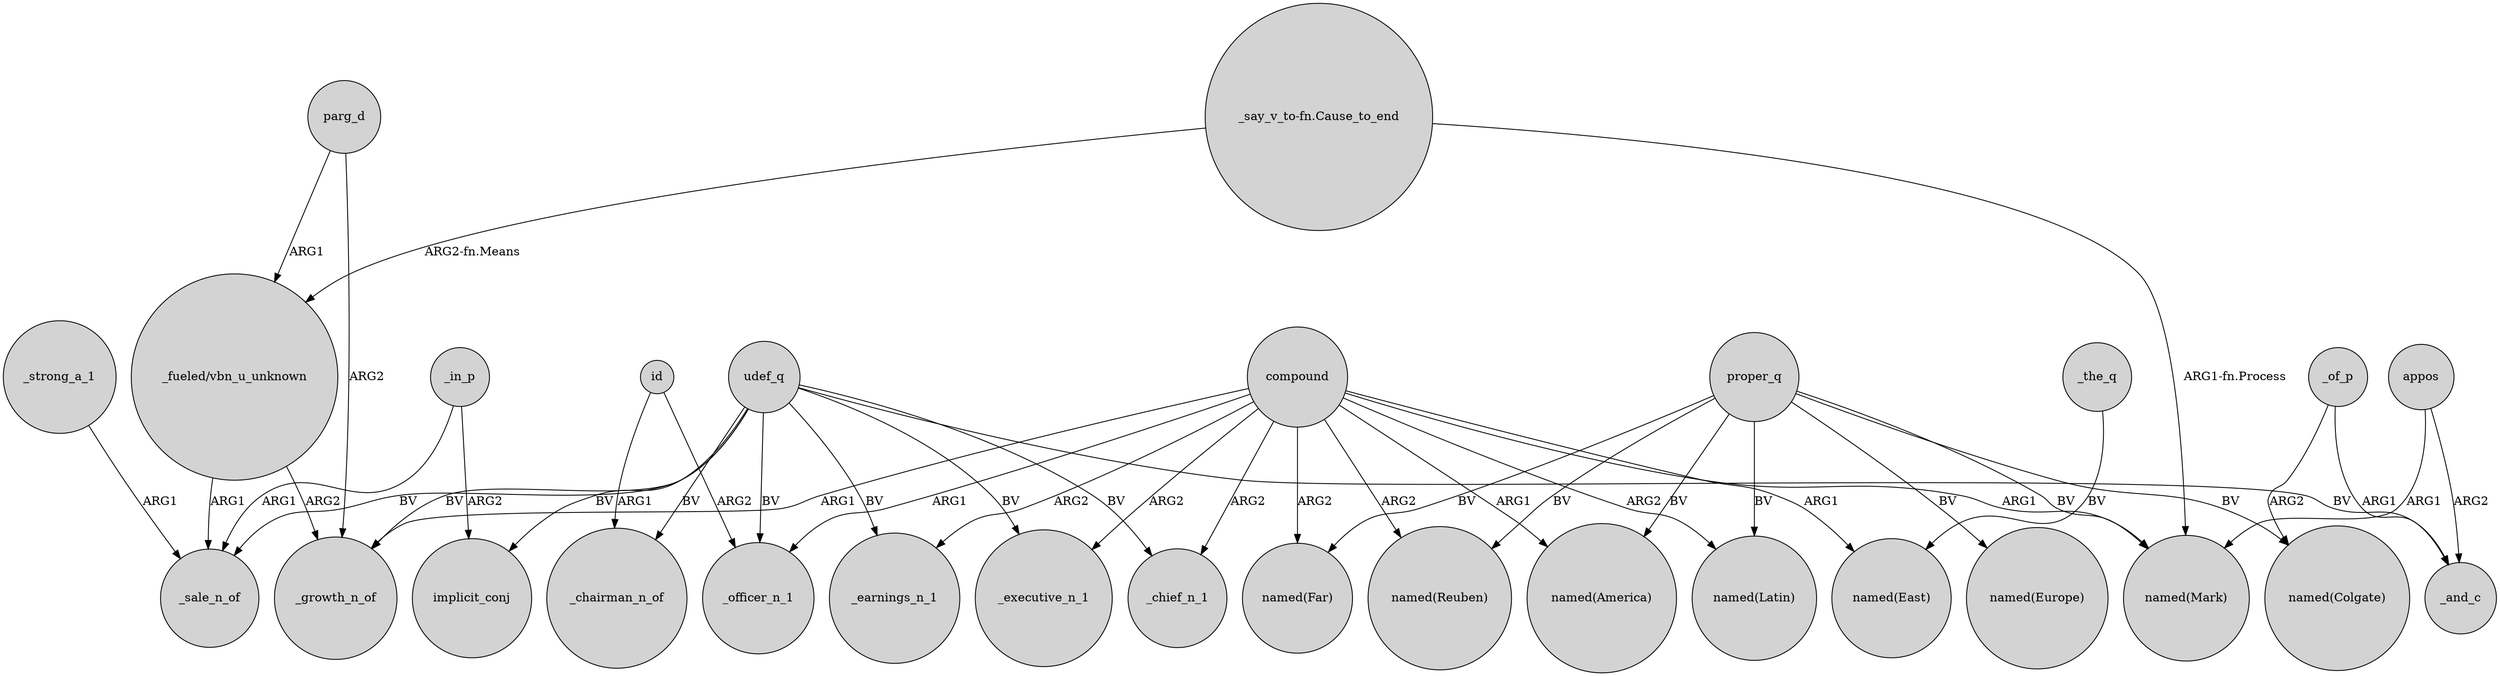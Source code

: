 digraph {
	node [shape=circle style=filled]
	id -> _chairman_n_of [label=ARG1]
	"_fueled/vbn_u_unknown" -> _growth_n_of [label=ARG2]
	proper_q -> "named(Far)" [label=BV]
	parg_d -> _growth_n_of [label=ARG2]
	compound -> _chief_n_1 [label=ARG2]
	appos -> _and_c [label=ARG2]
	compound -> "named(America)" [label=ARG1]
	udef_q -> _chairman_n_of [label=BV]
	udef_q -> _chief_n_1 [label=BV]
	proper_q -> "named(Europe)" [label=BV]
	_in_p -> implicit_conj [label=ARG2]
	proper_q -> "named(America)" [label=BV]
	appos -> "named(Mark)" [label=ARG1]
	udef_q -> _sale_n_of [label=BV]
	udef_q -> _and_c [label=BV]
	compound -> "named(Mark)" [label=ARG1]
	_the_q -> "named(East)" [label=BV]
	_in_p -> _sale_n_of [label=ARG1]
	_of_p -> _and_c [label=ARG1]
	compound -> _earnings_n_1 [label=ARG2]
	udef_q -> _executive_n_1 [label=BV]
	compound -> "named(East)" [label=ARG1]
	_of_p -> "named(Colgate)" [label=ARG2]
	udef_q -> _earnings_n_1 [label=BV]
	parg_d -> "_fueled/vbn_u_unknown" [label=ARG1]
	proper_q -> "named(Latin)" [label=BV]
	"_say_v_to-fn.Cause_to_end" -> "_fueled/vbn_u_unknown" [label="ARG2-fn.Means"]
	compound -> "named(Reuben)" [label=ARG2]
	compound -> "named(Far)" [label=ARG2]
	compound -> _officer_n_1 [label=ARG1]
	udef_q -> _officer_n_1 [label=BV]
	proper_q -> "named(Mark)" [label=BV]
	udef_q -> _growth_n_of [label=BV]
	compound -> _growth_n_of [label=ARG1]
	"_fueled/vbn_u_unknown" -> _sale_n_of [label=ARG1]
	"_say_v_to-fn.Cause_to_end" -> "named(Mark)" [label="ARG1-fn.Process"]
	_strong_a_1 -> _sale_n_of [label=ARG1]
	id -> _officer_n_1 [label=ARG2]
	proper_q -> "named(Colgate)" [label=BV]
	udef_q -> implicit_conj [label=BV]
	compound -> _executive_n_1 [label=ARG2]
	compound -> "named(Latin)" [label=ARG2]
	proper_q -> "named(Reuben)" [label=BV]
}
